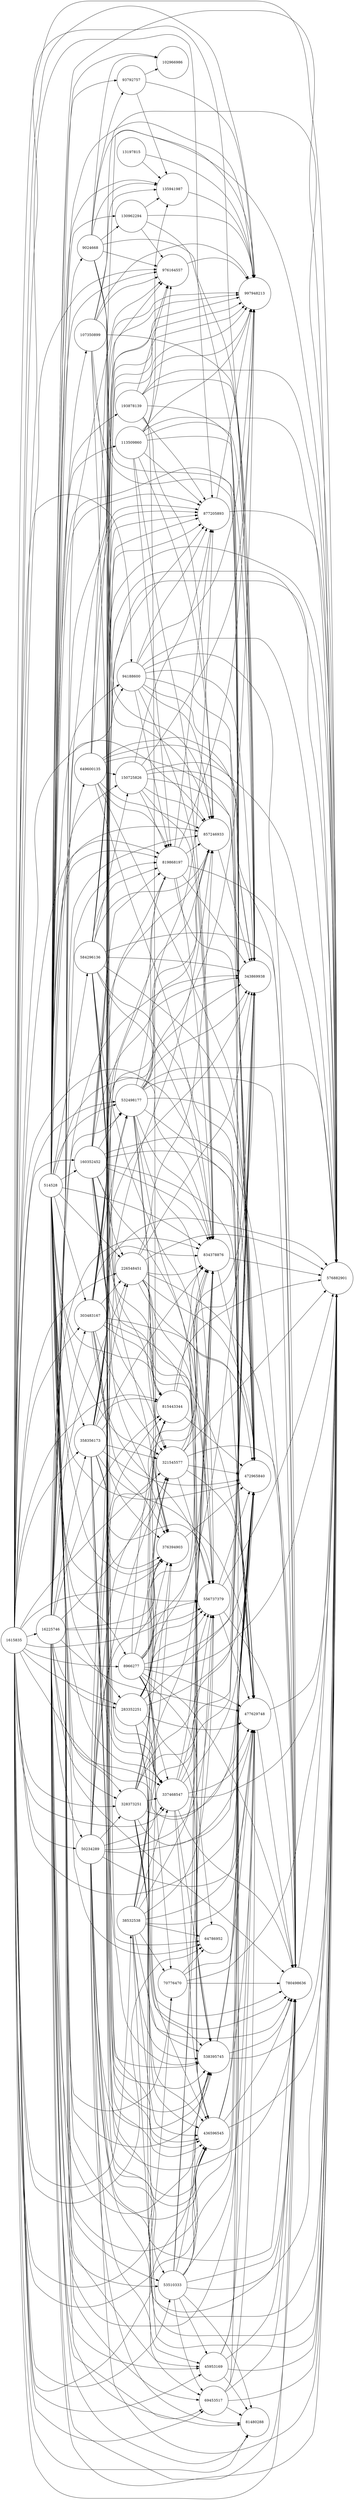 digraph {
rankdir = LR;
node [shape = circle];
107350899 -> 343869938
107350899 -> 976164557
107350899 -> 857246933
107350899 -> 997948213
107350899 -> 576882901
107350899 -> 376394903
107350899 -> 135941987
107350899 -> 472965840
113509860 -> 834378876
113509860 -> 343869938
113509860 -> 976164557
113509860 -> 857246933
113509860 -> 997948213
113509860 -> 576882901
113509860 -> 135941987
113509860 -> 819868197
113509860 -> 877205893
113509860 -> 472965840
130962294 -> 976164557
130962294 -> 997948213
130962294 -> 135941987
130962294 -> 472965840
13197815 -> 997948213
13197815 -> 135941987
135941987 -> 997948213
150725826 -> 834378876
150725826 -> 343869938
150725826 -> 857246933
150725826 -> 997948213
150725826 -> 576882901
150725826 -> 819868197
150725826 -> 877205893
150725826 -> 472965840
160352452 -> 337468547
160352452 -> 834378876
160352452 -> 556737379
160352452 -> 538395745
160352452 -> 343869938
160352452 -> 321545577
160352452 -> 226548451
160352452 -> 976164557
160352452 -> 815443344
160352452 -> 780498636
160352452 -> 857246933
160352452 -> 997948213
160352452 -> 576882901
160352452 -> 376394903
160352452 -> 477629748
160352452 -> 819868197
160352452 -> 877205893
160352452 -> 532498177
160352452 -> 472965840
160352452 -> 436596545
1615835 -> 337468547
1615835 -> 834378876
1615835 -> 556737379
1615835 -> 45953169
1615835 -> 538395745
1615835 -> 343869938
1615835 -> 321545577
1615835 -> 226548451
1615835 -> 50234289
1615835 -> 976164557
1615835 -> 815443344
1615835 -> 780498636
1615835 -> 857246933
1615835 -> 16225746
1615835 -> 997948213
1615835 -> 38532538
1615835 -> 69453517
1615835 -> 576882901
1615835 -> 376394903
1615835 -> 303483167
1615835 -> 477629748
1615835 -> 70776470
1615835 -> 328373251
1615835 -> 819868197
1615835 -> 358356173
1615835 -> 877205893
1615835 -> 532498177
1615835 -> 53510333
1615835 -> 81480288
1615835 -> 64786952
1615835 -> 283352251
1615835 -> 8966277
1615835 -> 94188600
1615835 -> 160352452
1615835 -> 472965840
1615835 -> 436596545
16225746 -> 337468547
16225746 -> 834378876
16225746 -> 556737379
16225746 -> 45953169
16225746 -> 538395745
16225746 -> 343869938
16225746 -> 321545577
16225746 -> 226548451
16225746 -> 50234289
16225746 -> 976164557
16225746 -> 815443344
16225746 -> 780498636
16225746 -> 857246933
16225746 -> 997948213
16225746 -> 69453517
16225746 -> 576882901
16225746 -> 376394903
16225746 -> 303483167
16225746 -> 477629748
16225746 -> 328373251
16225746 -> 819868197
16225746 -> 358356173
16225746 -> 877205893
16225746 -> 532498177
16225746 -> 53510333
16225746 -> 81480288
16225746 -> 283352251
16225746 -> 94188600
16225746 -> 472965840
16225746 -> 436596545
193878139 -> 343869938
193878139 -> 976164557
193878139 -> 857246933
193878139 -> 997948213
193878139 -> 576882901
193878139 -> 376394903
193878139 -> 877205893
193878139 -> 472965840
226548451 -> 834378876
226548451 -> 556737379
226548451 -> 538395745
226548451 -> 343869938
226548451 -> 321545577
226548451 -> 780498636
226548451 -> 857246933
226548451 -> 576882901
226548451 -> 477629748
226548451 -> 472965840
226548451 -> 436596545
283352251 -> 337468547
283352251 -> 834378876
283352251 -> 556737379
283352251 -> 538395745
283352251 -> 343869938
283352251 -> 321545577
283352251 -> 815443344
283352251 -> 780498636
283352251 -> 576882901
283352251 -> 376394903
283352251 -> 477629748
283352251 -> 472965840
283352251 -> 436596545
303483167 -> 337468547
303483167 -> 834378876
303483167 -> 556737379
303483167 -> 538395745
303483167 -> 343869938
303483167 -> 321545577
303483167 -> 226548451
303483167 -> 815443344
303483167 -> 780498636
303483167 -> 857246933
303483167 -> 997948213
303483167 -> 576882901
303483167 -> 376394903
303483167 -> 477629748
303483167 -> 819868197
303483167 -> 877205893
303483167 -> 532498177
303483167 -> 472965840
303483167 -> 436596545
321545577 -> 834378876
321545577 -> 556737379
321545577 -> 343869938
321545577 -> 780498636
321545577 -> 576882901
321545577 -> 477629748
321545577 -> 472965840
328373251 -> 337468547
328373251 -> 834378876
328373251 -> 556737379
328373251 -> 538395745
328373251 -> 343869938
328373251 -> 321545577
328373251 -> 815443344
328373251 -> 780498636
328373251 -> 576882901
328373251 -> 376394903
328373251 -> 477629748
328373251 -> 472965840
328373251 -> 436596545
337468547 -> 834378876
337468547 -> 556737379
337468547 -> 538395745
337468547 -> 343869938
337468547 -> 780498636
337468547 -> 576882901
337468547 -> 477629748
337468547 -> 472965840
337468547 -> 436596545
358356173 -> 337468547
358356173 -> 834378876
358356173 -> 556737379
358356173 -> 538395745
358356173 -> 343869938
358356173 -> 321545577
358356173 -> 226548451
358356173 -> 815443344
358356173 -> 780498636
358356173 -> 857246933
358356173 -> 997948213
358356173 -> 576882901
358356173 -> 376394903
358356173 -> 477629748
358356173 -> 819868197
358356173 -> 877205893
358356173 -> 532498177
358356173 -> 472965840
358356173 -> 436596545
376394903 -> 472965840
38532538 -> 337468547
38532538 -> 834378876
38532538 -> 556737379
38532538 -> 538395745
38532538 -> 343869938
38532538 -> 815443344
38532538 -> 780498636
38532538 -> 576882901
38532538 -> 376394903
38532538 -> 477629748
38532538 -> 70776470
38532538 -> 64786952
38532538 -> 472965840
38532538 -> 436596545
436596545 -> 780498636
436596545 -> 576882901
436596545 -> 477629748
436596545 -> 472965840
45953169 -> 780498636
45953169 -> 576882901
45953169 -> 477629748
45953169 -> 81480288
45953169 -> 472965840
477629748 -> 780498636
477629748 -> 576882901
50234289 -> 337468547
50234289 -> 834378876
50234289 -> 556737379
50234289 -> 45953169
50234289 -> 538395745
50234289 -> 343869938
50234289 -> 321545577
50234289 -> 815443344
50234289 -> 780498636
50234289 -> 857246933
50234289 -> 69453517
50234289 -> 576882901
50234289 -> 376394903
50234289 -> 477629748
50234289 -> 328373251
50234289 -> 53510333
50234289 -> 81480288
50234289 -> 472965840
50234289 -> 436596545
514528 -> 9024668
514528 -> 337468547
514528 -> 834378876
514528 -> 556737379
514528 -> 193878139
514528 -> 45953169
514528 -> 584296136
514528 -> 538395745
514528 -> 343869938
514528 -> 150725826
514528 -> 321545577
514528 -> 226548451
514528 -> 113509860
514528 -> 976164557
514528 -> 815443344
514528 -> 107350899
514528 -> 780498636
514528 -> 857246933
514528 -> 93792757
514528 -> 102966986
514528 -> 997948213
514528 -> 130962294
514528 -> 69453517
514528 -> 649600135
514528 -> 576882901
514528 -> 376394903
514528 -> 135941987
514528 -> 303483167
514528 -> 477629748
514528 -> 70776470
514528 -> 328373251
514528 -> 819868197
514528 -> 358356173
514528 -> 877205893
514528 -> 532498177
514528 -> 53510333
514528 -> 81480288
514528 -> 64786952
514528 -> 283352251
514528 -> 8966277
514528 -> 94188600
514528 -> 160352452
514528 -> 472965840
514528 -> 436596545
532498177 -> 834378876
532498177 -> 556737379
532498177 -> 538395745
532498177 -> 343869938
532498177 -> 321545577
532498177 -> 780498636
532498177 -> 857246933
532498177 -> 997948213
532498177 -> 576882901
532498177 -> 477629748
532498177 -> 819868197
532498177 -> 877205893
532498177 -> 472965840
532498177 -> 436596545
53510333 -> 834378876
53510333 -> 556737379
53510333 -> 45953169
53510333 -> 538395745
53510333 -> 343869938
53510333 -> 780498636
53510333 -> 69453517
53510333 -> 576882901
53510333 -> 477629748
53510333 -> 81480288
53510333 -> 472965840
53510333 -> 436596545
538395745 -> 780498636
538395745 -> 576882901
538395745 -> 477629748
538395745 -> 472965840
556737379 -> 780498636
556737379 -> 576882901
556737379 -> 477629748
556737379 -> 472965840
584296136 -> 834378876
584296136 -> 556737379
584296136 -> 538395745
584296136 -> 343869938
584296136 -> 150725826
584296136 -> 976164557
584296136 -> 815443344
584296136 -> 780498636
584296136 -> 857246933
584296136 -> 997948213
584296136 -> 576882901
584296136 -> 376394903
584296136 -> 477629748
584296136 -> 819868197
584296136 -> 877205893
584296136 -> 472965840
584296136 -> 436596545
649600135 -> 834378876
649600135 -> 343869938
649600135 -> 150725826
649600135 -> 780498636
649600135 -> 857246933
649600135 -> 997948213
649600135 -> 576882901
649600135 -> 477629748
649600135 -> 819868197
649600135 -> 877205893
649600135 -> 472965840
69453517 -> 780498636
69453517 -> 576882901
69453517 -> 477629748
69453517 -> 81480288
69453517 -> 472965840
70776470 -> 780498636
70776470 -> 576882901
70776470 -> 64786952
70776470 -> 472965840
780498636 -> 576882901
815443344 -> 834378876
815443344 -> 576882901
815443344 -> 472965840
819868197 -> 834378876
819868197 -> 343869938
819868197 -> 857246933
819868197 -> 997948213
819868197 -> 576882901
819868197 -> 877205893
819868197 -> 472965840
834378876 -> 576882901
834378876 -> 472965840
857246933 -> 343869938
877205893 -> 997948213
877205893 -> 576882901
8966277 -> 337468547
8966277 -> 834378876
8966277 -> 556737379
8966277 -> 538395745
8966277 -> 343869938
8966277 -> 321545577
8966277 -> 815443344
8966277 -> 780498636
8966277 -> 576882901
8966277 -> 376394903
8966277 -> 477629748
8966277 -> 70776470
8966277 -> 64786952
8966277 -> 472965840
8966277 -> 436596545
9024668 -> 343869938
9024668 -> 976164557
9024668 -> 857246933
9024668 -> 93792757
9024668 -> 102966986
9024668 -> 997948213
9024668 -> 130962294
9024668 -> 376394903
9024668 -> 135941987
9024668 -> 64786952
9024668 -> 472965840
93792757 -> 102966986
93792757 -> 997948213
93792757 -> 135941987
94188600 -> 834378876
94188600 -> 343869938
94188600 -> 780498636
94188600 -> 857246933
94188600 -> 997948213
94188600 -> 576882901
94188600 -> 477629748
94188600 -> 819868197
94188600 -> 877205893
94188600 -> 472965840
976164557 -> 997948213
}
